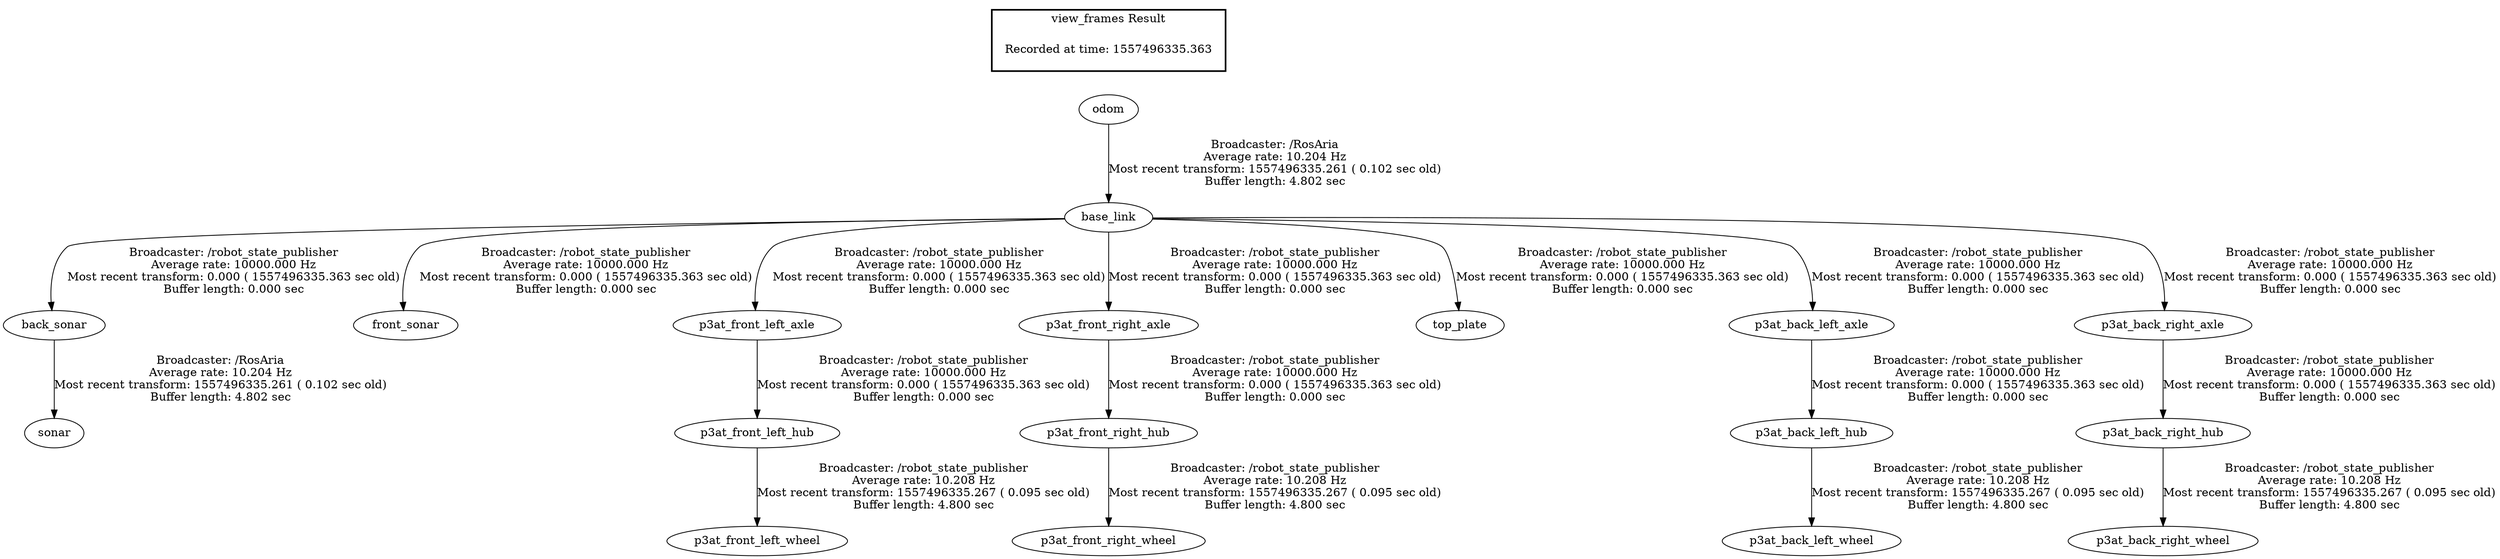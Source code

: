 digraph G {
"base_link" -> "back_sonar"[label="Broadcaster: /robot_state_publisher\nAverage rate: 10000.000 Hz\nMost recent transform: 0.000 ( 1557496335.363 sec old)\nBuffer length: 0.000 sec\n"];
"odom" -> "base_link"[label="Broadcaster: /RosAria\nAverage rate: 10.204 Hz\nMost recent transform: 1557496335.261 ( 0.102 sec old)\nBuffer length: 4.802 sec\n"];
"base_link" -> "front_sonar"[label="Broadcaster: /robot_state_publisher\nAverage rate: 10000.000 Hz\nMost recent transform: 0.000 ( 1557496335.363 sec old)\nBuffer length: 0.000 sec\n"];
"base_link" -> "p3at_front_left_axle"[label="Broadcaster: /robot_state_publisher\nAverage rate: 10000.000 Hz\nMost recent transform: 0.000 ( 1557496335.363 sec old)\nBuffer length: 0.000 sec\n"];
"p3at_front_left_axle" -> "p3at_front_left_hub"[label="Broadcaster: /robot_state_publisher\nAverage rate: 10000.000 Hz\nMost recent transform: 0.000 ( 1557496335.363 sec old)\nBuffer length: 0.000 sec\n"];
"base_link" -> "p3at_front_right_axle"[label="Broadcaster: /robot_state_publisher\nAverage rate: 10000.000 Hz\nMost recent transform: 0.000 ( 1557496335.363 sec old)\nBuffer length: 0.000 sec\n"];
"p3at_front_right_axle" -> "p3at_front_right_hub"[label="Broadcaster: /robot_state_publisher\nAverage rate: 10000.000 Hz\nMost recent transform: 0.000 ( 1557496335.363 sec old)\nBuffer length: 0.000 sec\n"];
"base_link" -> "top_plate"[label="Broadcaster: /robot_state_publisher\nAverage rate: 10000.000 Hz\nMost recent transform: 0.000 ( 1557496335.363 sec old)\nBuffer length: 0.000 sec\n"];
"base_link" -> "p3at_back_left_axle"[label="Broadcaster: /robot_state_publisher\nAverage rate: 10000.000 Hz\nMost recent transform: 0.000 ( 1557496335.363 sec old)\nBuffer length: 0.000 sec\n"];
"p3at_back_left_axle" -> "p3at_back_left_hub"[label="Broadcaster: /robot_state_publisher\nAverage rate: 10000.000 Hz\nMost recent transform: 0.000 ( 1557496335.363 sec old)\nBuffer length: 0.000 sec\n"];
"base_link" -> "p3at_back_right_axle"[label="Broadcaster: /robot_state_publisher\nAverage rate: 10000.000 Hz\nMost recent transform: 0.000 ( 1557496335.363 sec old)\nBuffer length: 0.000 sec\n"];
"p3at_back_right_axle" -> "p3at_back_right_hub"[label="Broadcaster: /robot_state_publisher\nAverage rate: 10000.000 Hz\nMost recent transform: 0.000 ( 1557496335.363 sec old)\nBuffer length: 0.000 sec\n"];
"back_sonar" -> "sonar"[label="Broadcaster: /RosAria\nAverage rate: 10.204 Hz\nMost recent transform: 1557496335.261 ( 0.102 sec old)\nBuffer length: 4.802 sec\n"];
"p3at_back_left_hub" -> "p3at_back_left_wheel"[label="Broadcaster: /robot_state_publisher\nAverage rate: 10.208 Hz\nMost recent transform: 1557496335.267 ( 0.095 sec old)\nBuffer length: 4.800 sec\n"];
"p3at_back_right_hub" -> "p3at_back_right_wheel"[label="Broadcaster: /robot_state_publisher\nAverage rate: 10.208 Hz\nMost recent transform: 1557496335.267 ( 0.095 sec old)\nBuffer length: 4.800 sec\n"];
"p3at_front_left_hub" -> "p3at_front_left_wheel"[label="Broadcaster: /robot_state_publisher\nAverage rate: 10.208 Hz\nMost recent transform: 1557496335.267 ( 0.095 sec old)\nBuffer length: 4.800 sec\n"];
"p3at_front_right_hub" -> "p3at_front_right_wheel"[label="Broadcaster: /robot_state_publisher\nAverage rate: 10.208 Hz\nMost recent transform: 1557496335.267 ( 0.095 sec old)\nBuffer length: 4.800 sec\n"];
edge [style=invis];
 subgraph cluster_legend { style=bold; color=black; label ="view_frames Result";
"Recorded at time: 1557496335.363"[ shape=plaintext ] ;
 }->"odom";
}